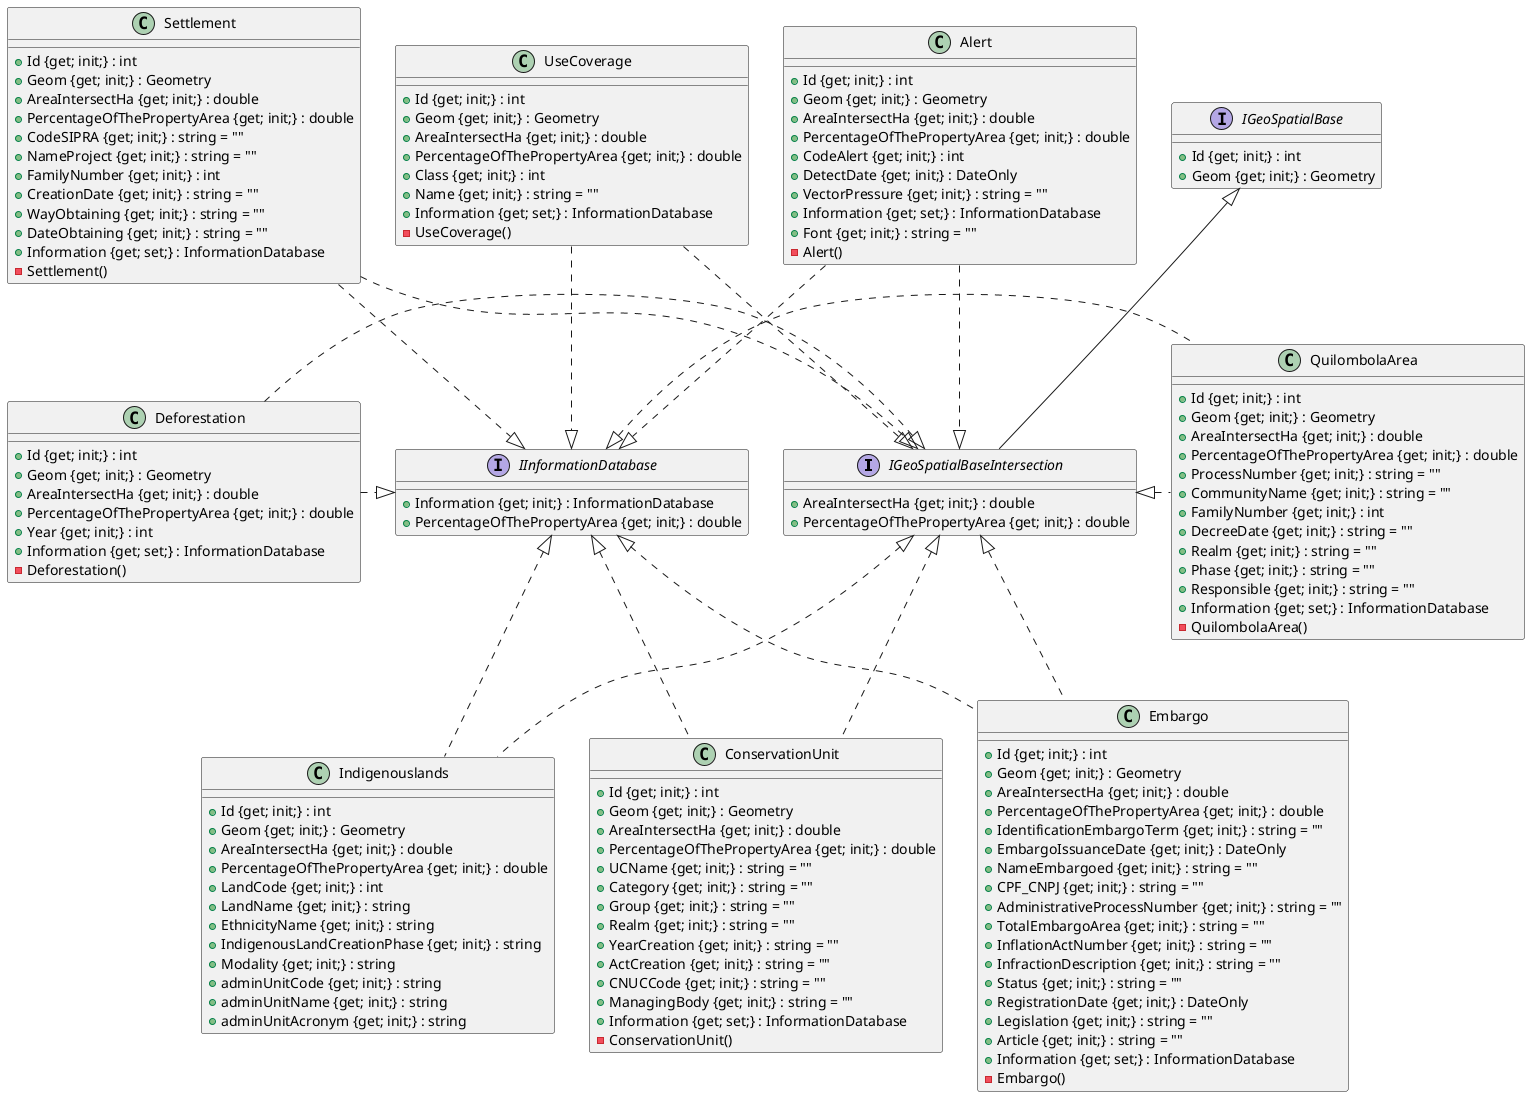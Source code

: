 @startuml

interface IGeoSpatialBaseIntersection extends IGeoSpatialBase {
    {method} +AreaIntersectHa {get; init;} : double
    {method} +PercentageOfThePropertyArea {get; init;} : double
}

interface IGeoSpatialBase {
    {method} +Id {get; init;} : int
    {method} +Geom {get; init;} : Geometry
}

interface IInformationDatabase {
    {method} +Information {get; init;} : InformationDatabase
    {method} +PercentageOfThePropertyArea {get; init;} : double
}

class Deforestation {
    {method} +Id {get; init;} : int
    {method} +Geom {get; init;} : Geometry
    {method} +AreaIntersectHa {get; init;} : double
    {method} +PercentageOfThePropertyArea {get; init;} : double
    {method} +Year {get; init;} : int
    {method} +Information {get; set;} : InformationDatabase
    {method} -Deforestation()
}

class Settlement {
    {method} +Id {get; init;} : int
    {method} +Geom {get; init;} : Geometry
    {method} +AreaIntersectHa {get; init;} : double
    {method} +PercentageOfThePropertyArea {get; init;} : double
    {method} +CodeSIPRA {get; init;} : string = ""
    {method} +NameProject {get; init;} : string = ""
    {method} +FamilyNumber {get; init;} : int
    {method} +CreationDate {get; init;} : string = ""
    {method} +WayObtaining {get; init;} : string = ""
    {method} +DateObtaining {get; init;} : string = ""
    {method} +Information {get; set;} : InformationDatabase
    {method} -Settlement()
}

class Indigenouslands{
    {method} +Id {get; init;} : int
    {method} +Geom {get; init;} : Geometry
    {method} +AreaIntersectHa {get; init;} : double
    {method} +PercentageOfThePropertyArea {get; init;} : double
    {method} +LandCode {get; init;} : int
    {method} +LandName {get; init;} : string
    {method} +EthnicityName {get; init;} : string
    {method} +IndigenousLandCreationPhase {get; init;} : string
    {method} +Modality {get; init;} : string
    {method} +adminUnitCode {get; init;} : string
    {method} +adminUnitName {get; init;} : string
    {method} +adminUnitAcronym {get; init;} : string
}

class ConservationUnit{
    {method} +Id {get; init;} : int
    {method} +Geom {get; init;} : Geometry
    {method} +AreaIntersectHa {get; init;} : double
    {method} +PercentageOfThePropertyArea {get; init;} : double
    {method} +UCName {get; init;} : string = ""
    {method} +Category {get; init;} : string = ""
    {method} +Group {get; init;} : string = ""
    {method} +Realm {get; init;} : string = ""
    {method} +YearCreation {get; init;} : string = ""
    {method} +ActCreation {get; init;} : string = ""
    {method} +CNUCCode {get; init;} : string = ""
    {method} +ManagingBody {get; init;} : string = ""
    {method} +Information {get; set;} : InformationDatabase
    {method} -ConservationUnit()
}

class QuilombolaArea {
    {method} +Id {get; init;} : int
    {method} +Geom {get; init;} : Geometry
    {method} +AreaIntersectHa {get; init;} : double
    {method} +PercentageOfThePropertyArea {get; init;} : double
    {method} +ProcessNumber {get; init;} : string = ""
    {method} +CommunityName {get; init;} : string = ""
    {method} +FamilyNumber {get; init;} : int
    {method} +DecreeDate {get; init;} : string = ""
    {method} +Realm {get; init;} : string = ""
    {method} +Phase {get; init;} : string = ""
    {method} +Responsible {get; init;} : string = ""
    {method} +Information {get; set;} : InformationDatabase
    {method} -QuilombolaArea()
}

class UseCoverage {
    {method} +Id {get; init;} : int
    {method} +Geom {get; init;} : Geometry
    {method} +AreaIntersectHa {get; init;} : double
    {method} +PercentageOfThePropertyArea {get; init;} : double
    {method} +Class {get; init;} : int
    {method} +Name {get; init;} : string = ""
    {method} +Information {get; set;} : InformationDatabase
    {method} -UseCoverage()
}

class Embargo {
    {method} +Id {get; init;} : int
    {method} +Geom {get; init;} : Geometry
    {method} +AreaIntersectHa {get; init;} : double
    {method} +PercentageOfThePropertyArea {get; init;} : double
    {method} +IdentificationEmbargoTerm {get; init;} : string = ""
    {method} +EmbargoIssuanceDate {get; init;} : DateOnly
    {method} +NameEmbargoed {get; init;} : string = ""
    {method} +CPF_CNPJ {get; init;} : string = ""
    {method} +AdministrativeProcessNumber {get; init;} : string = ""
    {method} +TotalEmbargoArea {get; init;} : string = ""
    {method} +InflationActNumber {get; init;} : string = ""
    {method} +InfractionDescription {get; init;} : string = ""
    {method} +Status {get; init;} : string = ""
    {method} +RegistrationDate {get; init;} : DateOnly
    {method} +Legislation {get; init;} : string = ""
    {method} +Article {get; init;} : string = ""
    {method} +Information {get; set;} : InformationDatabase
    {method} -Embargo()
}

class Alert {
    {method} +Id {get; init;} : int
    {method} +Geom {get; init;} : Geometry
    {method} +AreaIntersectHa {get; init;} : double
    {method} +PercentageOfThePropertyArea {get; init;} : double
    {method} +CodeAlert {get; init;} : int
    {method} +DetectDate {get; init;} : DateOnly
    {method} +VectorPressure {get; init;} : string = ""
    {method} +Information {get; set;} : InformationDatabase
    {method} +Font {get; init;} : string = ""
    {method} -Alert()
}

Embargo ..up|> IGeoSpatialBaseIntersection 
Deforestation ..right|> IGeoSpatialBaseIntersection
ConservationUnit ..up|> IGeoSpatialBaseIntersection
Indigenouslands ..up|> IGeoSpatialBaseIntersection
Settlement ..|> IGeoSpatialBaseIntersection
QuilombolaArea ..left|> IGeoSpatialBaseIntersection
UseCoverage ..|> IGeoSpatialBaseIntersection
Alert ..|> IGeoSpatialBaseIntersection

Embargo ..up|> IInformationDatabase 
Deforestation ..right|> IInformationDatabase
ConservationUnit ..up|> IInformationDatabase
Indigenouslands ..up|> IInformationDatabase
Settlement ..|> IInformationDatabase
QuilombolaArea ..left|> IInformationDatabase
UseCoverage ..|> IInformationDatabase
Alert ..|> IInformationDatabase

@enduml
